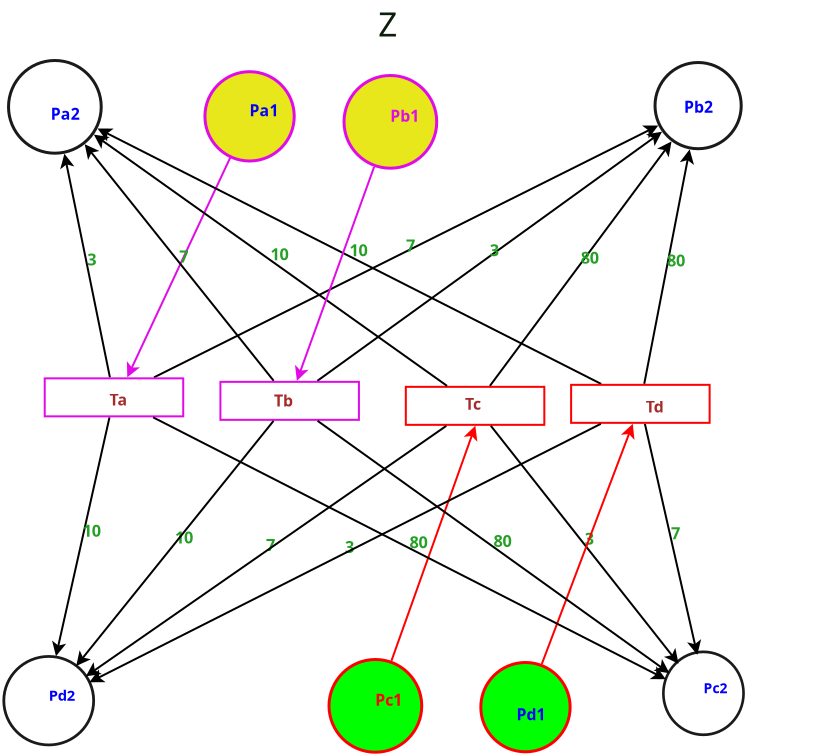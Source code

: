 <?xml version="1.0" encoding="UTF-8"?>
<dia:diagram xmlns:dia="http://www.lysator.liu.se/~alla/dia/">
  <dia:layer name="Background" visible="true" connectable="true" active="true">
    <dia:group>
      <dia:attribute name="meta">
        <dia:composite type="dict"/>
      </dia:attribute>
      <dia:attribute name="matrix"/>
      <dia:object type="Standard - Line" version="0" id="O0">
        <dia:attribute name="obj_pos">
          <dia:point val="12.04,10.197"/>
        </dia:attribute>
        <dia:attribute name="obj_bb">
          <dia:rectangle val="6.826,10.131;12.107,21.25"/>
        </dia:attribute>
        <dia:attribute name="conn_endpoints">
          <dia:point val="12.04,10.197"/>
          <dia:point val="6.893,21.183"/>
        </dia:attribute>
        <dia:attribute name="numcp">
          <dia:int val="1"/>
        </dia:attribute>
        <dia:attribute name="line_color">
          <dia:color val="#e10be7ff"/>
        </dia:attribute>
        <dia:attribute name="end_arrow">
          <dia:enum val="22"/>
        </dia:attribute>
        <dia:attribute name="end_arrow_length">
          <dia:real val="0.5"/>
        </dia:attribute>
        <dia:attribute name="end_arrow_width">
          <dia:real val="0.5"/>
        </dia:attribute>
      </dia:object>
      <dia:object type="Standard - Line" version="0" id="O1">
        <dia:attribute name="obj_pos">
          <dia:point val="6.025,21.186"/>
        </dia:attribute>
        <dia:attribute name="obj_bb">
          <dia:rectangle val="3.539,9.943;6.084,21.245"/>
        </dia:attribute>
        <dia:attribute name="conn_endpoints">
          <dia:point val="6.025,21.186"/>
          <dia:point val="3.749,10.002"/>
        </dia:attribute>
        <dia:attribute name="numcp">
          <dia:int val="1"/>
        </dia:attribute>
        <dia:attribute name="end_arrow">
          <dia:enum val="22"/>
        </dia:attribute>
        <dia:attribute name="end_arrow_length">
          <dia:real val="0.5"/>
        </dia:attribute>
        <dia:attribute name="end_arrow_width">
          <dia:real val="0.5"/>
        </dia:attribute>
      </dia:object>
      <dia:object type="Standard - Line" version="0" id="O2">
        <dia:attribute name="obj_pos">
          <dia:point val="8.228,21.184"/>
        </dia:attribute>
        <dia:attribute name="obj_bb">
          <dia:rectangle val="8.161,8.526;33.507,21.251"/>
        </dia:attribute>
        <dia:attribute name="conn_endpoints">
          <dia:point val="8.228,21.184"/>
          <dia:point val="33.44,8.593"/>
        </dia:attribute>
        <dia:attribute name="numcp">
          <dia:int val="1"/>
        </dia:attribute>
        <dia:attribute name="end_arrow">
          <dia:enum val="22"/>
        </dia:attribute>
        <dia:attribute name="end_arrow_length">
          <dia:real val="0.5"/>
        </dia:attribute>
        <dia:attribute name="end_arrow_width">
          <dia:real val="0.5"/>
        </dia:attribute>
        <dia:connections>
          <dia:connection handle="0" to="O2" connection="0"/>
        </dia:connections>
      </dia:object>
      <dia:object type="Standard - Line" version="0" id="O3">
        <dia:attribute name="obj_pos">
          <dia:point val="6.003,23.183"/>
        </dia:attribute>
        <dia:attribute name="obj_bb">
          <dia:rectangle val="3.132,23.123;6.063,35.186"/>
        </dia:attribute>
        <dia:attribute name="conn_endpoints">
          <dia:point val="6.003,23.183"/>
          <dia:point val="3.327,35.127"/>
        </dia:attribute>
        <dia:attribute name="numcp">
          <dia:int val="1"/>
        </dia:attribute>
        <dia:attribute name="end_arrow">
          <dia:enum val="22"/>
        </dia:attribute>
        <dia:attribute name="end_arrow_length">
          <dia:real val="0.5"/>
        </dia:attribute>
        <dia:attribute name="end_arrow_width">
          <dia:real val="0.5"/>
        </dia:attribute>
        <dia:connections>
          <dia:connection handle="0" to="O3" connection="0"/>
        </dia:connections>
      </dia:object>
      <dia:object type="Standard - Text" version="1" id="O4">
        <dia:attribute name="obj_pos">
          <dia:point val="20.834,14.888"/>
        </dia:attribute>
        <dia:attribute name="obj_bb">
          <dia:rectangle val="20.834,14.131;21.401,15.081"/>
        </dia:attribute>
        <dia:attribute name="text">
          <dia:composite type="text">
            <dia:attribute name="string">
              <dia:string>#7#</dia:string>
            </dia:attribute>
            <dia:attribute name="font">
              <dia:font family="sans" style="80" name="Helvetica-Bold"/>
            </dia:attribute>
            <dia:attribute name="height">
              <dia:real val="1.019"/>
            </dia:attribute>
            <dia:attribute name="pos">
              <dia:point val="20.834,14.888"/>
            </dia:attribute>
            <dia:attribute name="color">
              <dia:color val="#259f25ff"/>
            </dia:attribute>
            <dia:attribute name="alignment">
              <dia:enum val="0"/>
            </dia:attribute>
          </dia:composite>
        </dia:attribute>
        <dia:attribute name="valign">
          <dia:enum val="3"/>
        </dia:attribute>
        <dia:connections>
          <dia:connection handle="0" to="O62" connection="0"/>
        </dia:connections>
      </dia:object>
      <dia:object type="Standard - Text" version="1" id="O5">
        <dia:attribute name="obj_pos">
          <dia:point val="4.665,29.155"/>
        </dia:attribute>
        <dia:attribute name="obj_bb">
          <dia:rectangle val="4.665,28.373;5.824,29.395"/>
        </dia:attribute>
        <dia:attribute name="text">
          <dia:composite type="text">
            <dia:attribute name="string">
              <dia:string>#10#</dia:string>
            </dia:attribute>
            <dia:attribute name="font">
              <dia:font family="sans" style="80" name="Helvetica-Bold"/>
            </dia:attribute>
            <dia:attribute name="height">
              <dia:real val="1.019"/>
            </dia:attribute>
            <dia:attribute name="pos">
              <dia:point val="4.665,29.155"/>
            </dia:attribute>
            <dia:attribute name="color">
              <dia:color val="#259f25ff"/>
            </dia:attribute>
            <dia:attribute name="alignment">
              <dia:enum val="0"/>
            </dia:attribute>
          </dia:composite>
        </dia:attribute>
        <dia:attribute name="valign">
          <dia:enum val="3"/>
        </dia:attribute>
      </dia:object>
      <dia:object type="Standard - Text" version="1" id="O6">
        <dia:attribute name="obj_pos">
          <dia:point val="21.003,29.73"/>
        </dia:attribute>
        <dia:attribute name="obj_bb">
          <dia:rectangle val="21.003,28.949;22.162,29.97"/>
          <dia:connections>
            <dia:connection handle="0" to="O10" connection="8"/>
          </dia:connections>
        </dia:attribute>
        <dia:attribute name="text">
          <dia:composite type="text">
            <dia:attribute name="string">
              <dia:string>#80#</dia:string>
            </dia:attribute>
            <dia:attribute name="font">
              <dia:font family="sans" style="80" name="Helvetica-Bold"/>
            </dia:attribute>
            <dia:attribute name="height">
              <dia:real val="1.019"/>
            </dia:attribute>
            <dia:attribute name="pos">
              <dia:point val="21.003,29.73"/>
            </dia:attribute>
            <dia:attribute name="color">
              <dia:color val="#259f25ff"/>
            </dia:attribute>
            <dia:attribute name="alignment">
              <dia:enum val="0"/>
            </dia:attribute>
          </dia:composite>
        </dia:attribute>
        <dia:attribute name="valign">
          <dia:enum val="3"/>
        </dia:attribute>
      </dia:object>
      <dia:group>
        <dia:attribute name="meta">
          <dia:composite type="dict"/>
        </dia:attribute>
        <dia:attribute name="matrix">
          <dia:connections>
            <dia:connection handle="0" to="O12" connection="8"/>
          </dia:connections>
        </dia:attribute>
        <dia:object type="Flowchart - Box" version="0" id="O7">
          <dia:attribute name="obj_pos">
            <dia:point val="2.765,21.233"/>
          </dia:attribute>
          <dia:attribute name="obj_bb">
            <dia:rectangle val="2.715,21.183;9.74,23.183"/>
          </dia:attribute>
          <dia:attribute name="elem_corner">
            <dia:point val="2.765,21.233"/>
          </dia:attribute>
          <dia:attribute name="elem_width">
            <dia:real val="6.925"/>
          </dia:attribute>
          <dia:attribute name="elem_height">
            <dia:real val="1.9"/>
          </dia:attribute>
          <dia:attribute name="border_color">
            <dia:color val="#e10be7ff"/>
          </dia:attribute>
          <dia:attribute name="show_background">
            <dia:boolean val="true"/>
          </dia:attribute>
          <dia:attribute name="padding">
            <dia:real val="0.5"/>
          </dia:attribute>
          <dia:attribute name="text">
            <dia:composite type="text">
              <dia:attribute name="string">
                <dia:string>##</dia:string>
              </dia:attribute>
              <dia:attribute name="font">
                <dia:font family="sans" style="0" name="Helvetica"/>
              </dia:attribute>
              <dia:attribute name="height">
                <dia:real val="0.8"/>
              </dia:attribute>
              <dia:attribute name="pos">
                <dia:point val="6.227,22.378"/>
              </dia:attribute>
              <dia:attribute name="color">
                <dia:color val="#000000ff"/>
              </dia:attribute>
              <dia:attribute name="alignment">
                <dia:enum val="1"/>
              </dia:attribute>
            </dia:composite>
          </dia:attribute>
        </dia:object>
        <dia:object type="Standard - Text" version="1" id="O8">
          <dia:attribute name="obj_pos">
            <dia:point val="4.5,21.957"/>
          </dia:attribute>
          <dia:attribute name="obj_bb">
            <dia:rectangle val="4.5,21.363;4.5,22.11"/>
          </dia:attribute>
          <dia:attribute name="text">
            <dia:composite type="text">
              <dia:attribute name="string">
                <dia:string>##</dia:string>
              </dia:attribute>
              <dia:attribute name="font">
                <dia:font family="sans" style="0" name="Helvetica"/>
              </dia:attribute>
              <dia:attribute name="height">
                <dia:real val="0.8"/>
              </dia:attribute>
              <dia:attribute name="pos">
                <dia:point val="4.5,21.957"/>
              </dia:attribute>
              <dia:attribute name="color">
                <dia:color val="#000000ff"/>
              </dia:attribute>
              <dia:attribute name="alignment">
                <dia:enum val="0"/>
              </dia:attribute>
            </dia:composite>
          </dia:attribute>
          <dia:attribute name="valign">
            <dia:enum val="3"/>
          </dia:attribute>
        </dia:object>
        <dia:object type="Standard - Text" version="1" id="O9">
          <dia:attribute name="obj_pos">
            <dia:point val="6.0,22.592"/>
          </dia:attribute>
          <dia:attribute name="obj_bb">
            <dia:rectangle val="6.0,21.857;6.967,22.779"/>
          </dia:attribute>
          <dia:attribute name="text">
            <dia:composite type="text">
              <dia:attribute name="string">
                <dia:string>#Ta#</dia:string>
              </dia:attribute>
              <dia:attribute name="font">
                <dia:font family="sans" style="80" name="Helvetica-Bold"/>
              </dia:attribute>
              <dia:attribute name="height">
                <dia:real val="0.987"/>
              </dia:attribute>
              <dia:attribute name="pos">
                <dia:point val="6.0,22.592"/>
              </dia:attribute>
              <dia:attribute name="color">
                <dia:color val="#a52a2aff"/>
              </dia:attribute>
              <dia:attribute name="alignment">
                <dia:enum val="0"/>
              </dia:attribute>
            </dia:composite>
          </dia:attribute>
          <dia:attribute name="valign">
            <dia:enum val="3"/>
          </dia:attribute>
        </dia:object>
      </dia:group>
      <dia:group>
        <dia:attribute name="meta">
          <dia:composite type="dict"/>
        </dia:attribute>
        <dia:attribute name="matrix">
          <dia:matrix xx="0.881" xy="0" yx="0" yy="0.911" x0="33.896" y0="20.688"/>
        </dia:attribute>
        <dia:object type="Geometric - Perfect Circle" version="1" id="O10">
          <dia:attribute name="obj_pos">
            <dia:point val="-0.226,15.609"/>
          </dia:attribute>
          <dia:attribute name="obj_bb">
            <dia:rectangle val="-0.376,15.459;4.475,20.31"/>
          </dia:attribute>
          <dia:attribute name="meta">
            <dia:composite type="dict"/>
          </dia:attribute>
          <dia:attribute name="elem_corner">
            <dia:point val="-0.226,15.609"/>
          </dia:attribute>
          <dia:attribute name="elem_width">
            <dia:real val="4.551"/>
          </dia:attribute>
          <dia:attribute name="elem_height">
            <dia:real val="4.551"/>
          </dia:attribute>
          <dia:attribute name="line_width">
            <dia:real val="0.15"/>
          </dia:attribute>
          <dia:attribute name="line_colour">
            <dia:color val="#1a1a1aff"/>
          </dia:attribute>
          <dia:attribute name="fill_colour">
            <dia:color val="#ffffffff"/>
          </dia:attribute>
          <dia:attribute name="show_background">
            <dia:boolean val="true"/>
          </dia:attribute>
          <dia:attribute name="line_style">
            <dia:enum val="0"/>
            <dia:real val="1"/>
          </dia:attribute>
          <dia:attribute name="flip_horizontal">
            <dia:boolean val="false"/>
          </dia:attribute>
          <dia:attribute name="flip_vertical">
            <dia:boolean val="false"/>
          </dia:attribute>
          <dia:attribute name="subscale">
            <dia:real val="1"/>
          </dia:attribute>
        </dia:object>
        <dia:object type="Standard - Text" version="1" id="O11">
          <dia:attribute name="obj_pos">
            <dia:point val="2.05,17.885"/>
          </dia:attribute>
          <dia:attribute name="obj_bb">
            <dia:rectangle val="2.05,17.15;3.647,18.072"/>
          </dia:attribute>
          <dia:attribute name="text">
            <dia:composite type="text">
              <dia:attribute name="string">
                <dia:string>#Pc2#</dia:string>
              </dia:attribute>
              <dia:attribute name="font">
                <dia:font family="sans" style="80" name="Helvetica-Bold"/>
              </dia:attribute>
              <dia:attribute name="height">
                <dia:real val="0.987"/>
              </dia:attribute>
              <dia:attribute name="pos">
                <dia:point val="2.05,17.885"/>
              </dia:attribute>
              <dia:attribute name="color">
                <dia:color val="#0000ffff"/>
              </dia:attribute>
              <dia:attribute name="alignment">
                <dia:enum val="0"/>
              </dia:attribute>
            </dia:composite>
          </dia:attribute>
          <dia:attribute name="valign">
            <dia:enum val="3"/>
          </dia:attribute>
        </dia:object>
      </dia:group>
      <dia:group>
        <dia:attribute name="meta">
          <dia:composite type="dict"/>
        </dia:attribute>
        <dia:attribute name="matrix">
          <dia:matrix xx="0.934" xy="0" yx="0" yy="0.92" x0="31.994" y0="20.711"/>
        </dia:attribute>
        <dia:object type="Geometric - Perfect Circle" version="1" id="O12">
          <dia:attribute name="obj_pos">
            <dia:point val="-33.485,15.68"/>
          </dia:attribute>
          <dia:attribute name="obj_bb">
            <dia:rectangle val="-33.635,15.53;-28.525,20.64"/>
          </dia:attribute>
          <dia:attribute name="meta">
            <dia:composite type="dict"/>
          </dia:attribute>
          <dia:attribute name="elem_corner">
            <dia:point val="-33.485,15.68"/>
          </dia:attribute>
          <dia:attribute name="elem_width">
            <dia:real val="4.81"/>
          </dia:attribute>
          <dia:attribute name="elem_height">
            <dia:real val="4.81"/>
          </dia:attribute>
          <dia:attribute name="line_width">
            <dia:real val="0.15"/>
          </dia:attribute>
          <dia:attribute name="line_colour">
            <dia:color val="#1a1a1aff"/>
          </dia:attribute>
          <dia:attribute name="fill_colour">
            <dia:color val="#ffffffff"/>
          </dia:attribute>
          <dia:attribute name="show_background">
            <dia:boolean val="true"/>
          </dia:attribute>
          <dia:attribute name="line_style">
            <dia:enum val="0"/>
            <dia:real val="1"/>
          </dia:attribute>
          <dia:attribute name="flip_horizontal">
            <dia:boolean val="false"/>
          </dia:attribute>
          <dia:attribute name="flip_vertical">
            <dia:boolean val="false"/>
          </dia:attribute>
          <dia:attribute name="subscale">
            <dia:real val="1"/>
          </dia:attribute>
        </dia:object>
        <dia:object type="Standard - Text" version="1" id="O13">
          <dia:attribute name="obj_pos">
            <dia:point val="-31.08,18.085"/>
          </dia:attribute>
          <dia:attribute name="obj_bb">
            <dia:rectangle val="-31.08,17.35;-29.385,18.272"/>
          </dia:attribute>
          <dia:attribute name="text">
            <dia:composite type="text">
              <dia:attribute name="string">
                <dia:string>#Pd2#</dia:string>
              </dia:attribute>
              <dia:attribute name="font">
                <dia:font family="sans" style="80" name="Helvetica-Bold"/>
              </dia:attribute>
              <dia:attribute name="height">
                <dia:real val="0.987"/>
              </dia:attribute>
              <dia:attribute name="pos">
                <dia:point val="-31.08,18.085"/>
              </dia:attribute>
              <dia:attribute name="color">
                <dia:color val="#0000ffff"/>
              </dia:attribute>
              <dia:attribute name="alignment">
                <dia:enum val="0"/>
              </dia:attribute>
            </dia:composite>
          </dia:attribute>
          <dia:attribute name="valign">
            <dia:enum val="3"/>
          </dia:attribute>
        </dia:object>
      </dia:group>
      <dia:group>
        <dia:attribute name="meta">
          <dia:composite type="dict"/>
        </dia:attribute>
        <dia:attribute name="matrix"/>
        <dia:object type="Flowchart - Box" version="0" id="O14">
          <dia:attribute name="obj_pos">
            <dia:point val="20.82,21.657"/>
          </dia:attribute>
          <dia:attribute name="obj_bb">
            <dia:rectangle val="20.77,21.607;27.795,23.607"/>
          </dia:attribute>
          <dia:attribute name="elem_corner">
            <dia:point val="20.82,21.657"/>
          </dia:attribute>
          <dia:attribute name="elem_width">
            <dia:real val="6.925"/>
          </dia:attribute>
          <dia:attribute name="elem_height">
            <dia:real val="1.9"/>
          </dia:attribute>
          <dia:attribute name="border_color">
            <dia:color val="#ff0000ff"/>
          </dia:attribute>
          <dia:attribute name="show_background">
            <dia:boolean val="true"/>
          </dia:attribute>
          <dia:attribute name="padding">
            <dia:real val="0.5"/>
          </dia:attribute>
          <dia:attribute name="text">
            <dia:composite type="text">
              <dia:attribute name="string">
                <dia:string>##</dia:string>
              </dia:attribute>
              <dia:attribute name="font">
                <dia:font family="sans" style="0" name="Helvetica"/>
              </dia:attribute>
              <dia:attribute name="height">
                <dia:real val="0.8"/>
              </dia:attribute>
              <dia:attribute name="pos">
                <dia:point val="24.282,22.802"/>
              </dia:attribute>
              <dia:attribute name="color">
                <dia:color val="#000000ff"/>
              </dia:attribute>
              <dia:attribute name="alignment">
                <dia:enum val="1"/>
              </dia:attribute>
            </dia:composite>
          </dia:attribute>
        </dia:object>
        <dia:object type="Standard - Text" version="1" id="O15">
          <dia:attribute name="obj_pos">
            <dia:point val="23.782,22.807"/>
          </dia:attribute>
          <dia:attribute name="obj_bb">
            <dia:rectangle val="23.782,22.072;24.682,22.994"/>
          </dia:attribute>
          <dia:attribute name="text">
            <dia:composite type="text">
              <dia:attribute name="string">
                <dia:string>#Tc#</dia:string>
              </dia:attribute>
              <dia:attribute name="font">
                <dia:font family="sans" style="80" name="Helvetica-Bold"/>
              </dia:attribute>
              <dia:attribute name="height">
                <dia:real val="0.987"/>
              </dia:attribute>
              <dia:attribute name="pos">
                <dia:point val="23.782,22.807"/>
              </dia:attribute>
              <dia:attribute name="color">
                <dia:color val="#a52a2aff"/>
              </dia:attribute>
              <dia:attribute name="alignment">
                <dia:enum val="0"/>
              </dia:attribute>
            </dia:composite>
          </dia:attribute>
          <dia:attribute name="valign">
            <dia:enum val="3"/>
          </dia:attribute>
        </dia:object>
      </dia:group>
      <dia:object type="Standard - Line" version="0" id="O16">
        <dia:attribute name="obj_pos">
          <dia:point val="14.214,21.357"/>
        </dia:attribute>
        <dia:attribute name="obj_bb">
          <dia:rectangle val="4.694,9.455;14.284,21.427"/>
        </dia:attribute>
        <dia:attribute name="conn_endpoints">
          <dia:point val="14.214,21.357"/>
          <dia:point val="4.764,9.525"/>
        </dia:attribute>
        <dia:attribute name="numcp">
          <dia:int val="1"/>
        </dia:attribute>
        <dia:attribute name="end_arrow">
          <dia:enum val="22"/>
        </dia:attribute>
        <dia:attribute name="end_arrow_length">
          <dia:real val="0.5"/>
        </dia:attribute>
        <dia:attribute name="end_arrow_width">
          <dia:real val="0.5"/>
        </dia:attribute>
      </dia:object>
      <dia:object type="Standard - Line" version="0" id="O17">
        <dia:attribute name="obj_pos">
          <dia:point val="22.882,21.61"/>
        </dia:attribute>
        <dia:attribute name="obj_bb">
          <dia:rectangle val="5.152,8.975;22.952,21.68"/>
        </dia:attribute>
        <dia:attribute name="conn_endpoints">
          <dia:point val="22.882,21.61"/>
          <dia:point val="5.222,9.045"/>
        </dia:attribute>
        <dia:attribute name="numcp">
          <dia:int val="1"/>
        </dia:attribute>
        <dia:attribute name="end_arrow">
          <dia:enum val="22"/>
        </dia:attribute>
        <dia:attribute name="end_arrow_length">
          <dia:real val="0.5"/>
        </dia:attribute>
        <dia:attribute name="end_arrow_width">
          <dia:real val="0.5"/>
        </dia:attribute>
      </dia:object>
      <dia:object type="Standard - Line" version="0" id="O18">
        <dia:attribute name="obj_pos">
          <dia:point val="30.589,21.514"/>
        </dia:attribute>
        <dia:attribute name="obj_bb">
          <dia:rectangle val="5.339,8.673;30.656,21.581"/>
        </dia:attribute>
        <dia:attribute name="conn_endpoints">
          <dia:point val="30.589,21.514"/>
          <dia:point val="5.406,8.74"/>
        </dia:attribute>
        <dia:attribute name="numcp">
          <dia:int val="1"/>
        </dia:attribute>
        <dia:attribute name="end_arrow">
          <dia:enum val="22"/>
        </dia:attribute>
        <dia:attribute name="end_arrow_length">
          <dia:real val="0.5"/>
        </dia:attribute>
        <dia:attribute name="end_arrow_width">
          <dia:real val="0.5"/>
        </dia:attribute>
      </dia:object>
      <dia:object type="Standard - Line" version="0" id="O19">
        <dia:attribute name="obj_pos">
          <dia:point val="16.395,21.358"/>
        </dia:attribute>
        <dia:attribute name="obj_bb">
          <dia:rectangle val="16.325,8.832;33.699,21.427"/>
        </dia:attribute>
        <dia:attribute name="conn_endpoints">
          <dia:point val="16.395,21.358"/>
          <dia:point val="33.629,8.902"/>
        </dia:attribute>
        <dia:attribute name="numcp">
          <dia:int val="1"/>
        </dia:attribute>
        <dia:attribute name="end_arrow">
          <dia:enum val="22"/>
        </dia:attribute>
        <dia:attribute name="end_arrow_length">
          <dia:real val="0.5"/>
        </dia:attribute>
        <dia:attribute name="end_arrow_width">
          <dia:real val="0.5"/>
        </dia:attribute>
      </dia:object>
      <dia:object type="Standard - Line" version="0" id="O20">
        <dia:attribute name="obj_pos">
          <dia:point val="25.024,21.608"/>
        </dia:attribute>
        <dia:attribute name="obj_bb">
          <dia:rectangle val="24.954,9.316;34.175,21.678"/>
        </dia:attribute>
        <dia:attribute name="conn_endpoints">
          <dia:point val="25.024,21.608"/>
          <dia:point val="34.105,9.386"/>
        </dia:attribute>
        <dia:attribute name="numcp">
          <dia:int val="1"/>
        </dia:attribute>
        <dia:attribute name="end_arrow">
          <dia:enum val="22"/>
        </dia:attribute>
        <dia:attribute name="end_arrow_length">
          <dia:real val="0.5"/>
        </dia:attribute>
        <dia:attribute name="end_arrow_width">
          <dia:real val="0.5"/>
        </dia:attribute>
      </dia:object>
      <dia:object type="Standard - Line" version="0" id="O21">
        <dia:attribute name="obj_pos">
          <dia:point val="32.741,21.507"/>
        </dia:attribute>
        <dia:attribute name="obj_bb">
          <dia:rectangle val="32.682,9.726;35.229,21.566"/>
        </dia:attribute>
        <dia:attribute name="conn_endpoints">
          <dia:point val="32.741,21.507"/>
          <dia:point val="35.011,9.785"/>
        </dia:attribute>
        <dia:attribute name="numcp">
          <dia:int val="1"/>
        </dia:attribute>
        <dia:attribute name="end_arrow">
          <dia:enum val="22"/>
        </dia:attribute>
        <dia:attribute name="end_arrow_length">
          <dia:real val="0.5"/>
        </dia:attribute>
        <dia:attribute name="end_arrow_width">
          <dia:real val="0.5"/>
        </dia:attribute>
      </dia:object>
      <dia:object type="Standard - Line" version="0" id="O22">
        <dia:attribute name="obj_pos">
          <dia:point val="25.069,23.604"/>
        </dia:attribute>
        <dia:attribute name="obj_bb">
          <dia:rectangle val="24.999,23.533;34.528,35.571"/>
        </dia:attribute>
        <dia:attribute name="conn_endpoints">
          <dia:point val="25.069,23.604"/>
          <dia:point val="34.458,35.501"/>
        </dia:attribute>
        <dia:attribute name="numcp">
          <dia:int val="1"/>
        </dia:attribute>
        <dia:attribute name="end_arrow">
          <dia:enum val="22"/>
        </dia:attribute>
        <dia:attribute name="end_arrow_length">
          <dia:real val="0.5"/>
        </dia:attribute>
        <dia:attribute name="end_arrow_width">
          <dia:real val="0.5"/>
        </dia:attribute>
        <dia:connections>
          <dia:connection handle="0" to="O19" connection="0"/>
        </dia:connections>
      </dia:object>
      <dia:object type="Standard - Line" version="0" id="O23">
        <dia:attribute name="obj_pos">
          <dia:point val="32.774,23.507"/>
        </dia:attribute>
        <dia:attribute name="obj_bb">
          <dia:rectangle val="32.715,23.447;35.587,35.115"/>
        </dia:attribute>
        <dia:attribute name="conn_endpoints">
          <dia:point val="32.774,23.507"/>
          <dia:point val="35.394,35.055"/>
        </dia:attribute>
        <dia:attribute name="numcp">
          <dia:int val="1"/>
        </dia:attribute>
        <dia:attribute name="end_arrow">
          <dia:enum val="22"/>
        </dia:attribute>
        <dia:attribute name="end_arrow_length">
          <dia:real val="0.5"/>
        </dia:attribute>
        <dia:attribute name="end_arrow_width">
          <dia:real val="0.5"/>
        </dia:attribute>
      </dia:object>
      <dia:object type="Standard - Text" version="1" id="O24">
        <dia:attribute name="obj_pos">
          <dia:point val="25.012,15.13"/>
        </dia:attribute>
        <dia:attribute name="obj_bb">
          <dia:rectangle val="25.012,14.372;25.579,15.322"/>
        </dia:attribute>
        <dia:attribute name="text">
          <dia:composite type="text">
            <dia:attribute name="string">
              <dia:string>#3#</dia:string>
            </dia:attribute>
            <dia:attribute name="font">
              <dia:font family="sans" style="80" name="Helvetica-Bold"/>
            </dia:attribute>
            <dia:attribute name="height">
              <dia:real val="1.019"/>
            </dia:attribute>
            <dia:attribute name="pos">
              <dia:point val="25.012,15.13"/>
            </dia:attribute>
            <dia:attribute name="color">
              <dia:color val="#259f25ff"/>
            </dia:attribute>
            <dia:attribute name="alignment">
              <dia:enum val="0"/>
            </dia:attribute>
          </dia:composite>
        </dia:attribute>
        <dia:attribute name="valign">
          <dia:enum val="3"/>
        </dia:attribute>
        <dia:connections>
          <dia:connection handle="0" to="O22" connection="0"/>
        </dia:connections>
      </dia:object>
      <dia:object type="Standard - Text" version="1" id="O25">
        <dia:attribute name="obj_pos">
          <dia:point val="22.305,16.157"/>
        </dia:attribute>
        <dia:attribute name="obj_bb">
          <dia:rectangle val="22.305,15.562;22.305,16.309"/>
        </dia:attribute>
        <dia:attribute name="text">
          <dia:composite type="text">
            <dia:attribute name="string">
              <dia:string>##</dia:string>
            </dia:attribute>
            <dia:attribute name="font">
              <dia:font family="sans" style="0" name="Helvetica"/>
            </dia:attribute>
            <dia:attribute name="height">
              <dia:real val="0.8"/>
            </dia:attribute>
            <dia:attribute name="pos">
              <dia:point val="22.305,16.157"/>
            </dia:attribute>
            <dia:attribute name="color">
              <dia:color val="#0b1e0bff"/>
            </dia:attribute>
            <dia:attribute name="alignment">
              <dia:enum val="0"/>
            </dia:attribute>
          </dia:composite>
        </dia:attribute>
        <dia:attribute name="valign">
          <dia:enum val="3"/>
        </dia:attribute>
      </dia:object>
      <dia:object type="Standard - Text" version="1" id="O26">
        <dia:attribute name="obj_pos">
          <dia:point val="29.764,29.552"/>
        </dia:attribute>
        <dia:attribute name="obj_bb">
          <dia:rectangle val="29.764,28.795;30.331,29.745"/>
        </dia:attribute>
        <dia:attribute name="text">
          <dia:composite type="text">
            <dia:attribute name="string">
              <dia:string>#3#</dia:string>
            </dia:attribute>
            <dia:attribute name="font">
              <dia:font family="sans" style="80" name="Helvetica-Bold"/>
            </dia:attribute>
            <dia:attribute name="height">
              <dia:real val="1.019"/>
            </dia:attribute>
            <dia:attribute name="pos">
              <dia:point val="29.764,29.552"/>
            </dia:attribute>
            <dia:attribute name="color">
              <dia:color val="#259f25ff"/>
            </dia:attribute>
            <dia:attribute name="alignment">
              <dia:enum val="0"/>
            </dia:attribute>
          </dia:composite>
        </dia:attribute>
        <dia:attribute name="valign">
          <dia:enum val="3"/>
        </dia:attribute>
      </dia:object>
      <dia:group>
        <dia:attribute name="meta">
          <dia:composite type="dict"/>
        </dia:attribute>
        <dia:attribute name="matrix"/>
        <dia:object type="Flowchart - Box" version="0" id="O27">
          <dia:attribute name="obj_pos">
            <dia:point val="11.55,21.407"/>
          </dia:attribute>
          <dia:attribute name="obj_bb">
            <dia:rectangle val="11.5,21.357;18.525,23.357"/>
          </dia:attribute>
          <dia:attribute name="elem_corner">
            <dia:point val="11.55,21.407"/>
          </dia:attribute>
          <dia:attribute name="elem_width">
            <dia:real val="6.925"/>
          </dia:attribute>
          <dia:attribute name="elem_height">
            <dia:real val="1.9"/>
          </dia:attribute>
          <dia:attribute name="border_color">
            <dia:color val="#e10be7ff"/>
          </dia:attribute>
          <dia:attribute name="show_background">
            <dia:boolean val="true"/>
          </dia:attribute>
          <dia:attribute name="padding">
            <dia:real val="0.5"/>
          </dia:attribute>
          <dia:attribute name="text">
            <dia:composite type="text">
              <dia:attribute name="string">
                <dia:string>##</dia:string>
              </dia:attribute>
              <dia:attribute name="font">
                <dia:font family="sans" style="0" name="Helvetica"/>
              </dia:attribute>
              <dia:attribute name="height">
                <dia:real val="0.8"/>
              </dia:attribute>
              <dia:attribute name="pos">
                <dia:point val="15.012,22.552"/>
              </dia:attribute>
              <dia:attribute name="color">
                <dia:color val="#000000ff"/>
              </dia:attribute>
              <dia:attribute name="alignment">
                <dia:enum val="1"/>
              </dia:attribute>
            </dia:composite>
          </dia:attribute>
        </dia:object>
        <dia:object type="Standard - Text" version="1" id="O28">
          <dia:attribute name="obj_pos">
            <dia:point val="14.235,22.642"/>
          </dia:attribute>
          <dia:attribute name="obj_bb">
            <dia:rectangle val="14.235,21.907;15.337,22.829"/>
          </dia:attribute>
          <dia:attribute name="text">
            <dia:composite type="text">
              <dia:attribute name="string">
                <dia:string>#Tb#</dia:string>
              </dia:attribute>
              <dia:attribute name="font">
                <dia:font family="sans" style="80" name="Helvetica-Bold"/>
              </dia:attribute>
              <dia:attribute name="height">
                <dia:real val="0.987"/>
              </dia:attribute>
              <dia:attribute name="pos">
                <dia:point val="14.235,22.642"/>
              </dia:attribute>
              <dia:attribute name="color">
                <dia:color val="#a52a2aff"/>
              </dia:attribute>
              <dia:attribute name="alignment">
                <dia:enum val="0"/>
              </dia:attribute>
            </dia:composite>
          </dia:attribute>
          <dia:attribute name="valign">
            <dia:enum val="3"/>
          </dia:attribute>
        </dia:object>
        <dia:object type="Standard - Text" version="1" id="O29">
          <dia:attribute name="obj_pos">
            <dia:point val="14.655,21.907"/>
          </dia:attribute>
          <dia:attribute name="obj_bb">
            <dia:rectangle val="14.655,21.312;14.655,22.059"/>
          </dia:attribute>
          <dia:attribute name="text">
            <dia:composite type="text">
              <dia:attribute name="string">
                <dia:string>##</dia:string>
              </dia:attribute>
              <dia:attribute name="font">
                <dia:font family="sans" style="0" name="Helvetica"/>
              </dia:attribute>
              <dia:attribute name="height">
                <dia:real val="0.8"/>
              </dia:attribute>
              <dia:attribute name="pos">
                <dia:point val="14.655,21.907"/>
              </dia:attribute>
              <dia:attribute name="color">
                <dia:color val="#0b1e0bff"/>
              </dia:attribute>
              <dia:attribute name="alignment">
                <dia:enum val="0"/>
              </dia:attribute>
            </dia:composite>
          </dia:attribute>
          <dia:attribute name="valign">
            <dia:enum val="3"/>
          </dia:attribute>
        </dia:object>
        <dia:connections>
          <dia:connection handle="0" to="O23" connection="0"/>
        </dia:connections>
      </dia:group>
      <dia:group>
        <dia:attribute name="meta">
          <dia:composite type="dict"/>
        </dia:attribute>
        <dia:attribute name="matrix"/>
        <dia:object type="Flowchart - Box" version="0" id="O30">
          <dia:attribute name="obj_pos">
            <dia:point val="29.085,21.557"/>
          </dia:attribute>
          <dia:attribute name="obj_bb">
            <dia:rectangle val="29.035,21.507;36.06,23.507"/>
          </dia:attribute>
          <dia:attribute name="elem_corner">
            <dia:point val="29.085,21.557"/>
          </dia:attribute>
          <dia:attribute name="elem_width">
            <dia:real val="6.925"/>
          </dia:attribute>
          <dia:attribute name="elem_height">
            <dia:real val="1.9"/>
          </dia:attribute>
          <dia:attribute name="border_color">
            <dia:color val="#ff0000ff"/>
          </dia:attribute>
          <dia:attribute name="show_background">
            <dia:boolean val="true"/>
          </dia:attribute>
          <dia:attribute name="padding">
            <dia:real val="0.5"/>
          </dia:attribute>
          <dia:attribute name="text">
            <dia:composite type="text">
              <dia:attribute name="string">
                <dia:string>##</dia:string>
              </dia:attribute>
              <dia:attribute name="font">
                <dia:font family="sans" style="0" name="Helvetica"/>
              </dia:attribute>
              <dia:attribute name="height">
                <dia:real val="0.8"/>
              </dia:attribute>
              <dia:attribute name="pos">
                <dia:point val="32.547,22.702"/>
              </dia:attribute>
              <dia:attribute name="color">
                <dia:color val="#000000ff"/>
              </dia:attribute>
              <dia:attribute name="alignment">
                <dia:enum val="1"/>
              </dia:attribute>
            </dia:composite>
          </dia:attribute>
        </dia:object>
        <dia:object type="Standard - Text" version="1" id="O31">
          <dia:attribute name="obj_pos">
            <dia:point val="32.82,22.942"/>
          </dia:attribute>
          <dia:attribute name="obj_bb">
            <dia:rectangle val="32.82,22.207;33.922,23.129"/>
          </dia:attribute>
          <dia:attribute name="text">
            <dia:composite type="text">
              <dia:attribute name="string">
                <dia:string>#Td#</dia:string>
              </dia:attribute>
              <dia:attribute name="font">
                <dia:font family="sans" style="80" name="Helvetica-Bold"/>
              </dia:attribute>
              <dia:attribute name="height">
                <dia:real val="0.987"/>
              </dia:attribute>
              <dia:attribute name="pos">
                <dia:point val="32.82,22.942"/>
              </dia:attribute>
              <dia:attribute name="color">
                <dia:color val="#a52a2aff"/>
              </dia:attribute>
              <dia:attribute name="alignment">
                <dia:enum val="0"/>
              </dia:attribute>
            </dia:composite>
          </dia:attribute>
          <dia:attribute name="valign">
            <dia:enum val="3"/>
          </dia:attribute>
        </dia:object>
        <dia:object type="Standard - Text" version="1" id="O32">
          <dia:attribute name="obj_pos">
            <dia:point val="33.455,22.507"/>
          </dia:attribute>
          <dia:attribute name="obj_bb">
            <dia:rectangle val="33.455,21.912;33.455,22.659"/>
          </dia:attribute>
          <dia:attribute name="text">
            <dia:composite type="text">
              <dia:attribute name="string">
                <dia:string>##</dia:string>
              </dia:attribute>
              <dia:attribute name="font">
                <dia:font family="sans" style="0" name="Helvetica"/>
              </dia:attribute>
              <dia:attribute name="height">
                <dia:real val="0.8"/>
              </dia:attribute>
              <dia:attribute name="pos">
                <dia:point val="33.455,22.507"/>
              </dia:attribute>
              <dia:attribute name="color">
                <dia:color val="#0b1e0bff"/>
              </dia:attribute>
              <dia:attribute name="alignment">
                <dia:enum val="0"/>
              </dia:attribute>
            </dia:composite>
          </dia:attribute>
          <dia:attribute name="valign">
            <dia:enum val="3"/>
          </dia:attribute>
        </dia:object>
        <dia:connections>
          <dia:connection handle="0" to="O1" connection="0"/>
        </dia:connections>
      </dia:group>
      <dia:object type="Standard - Text" version="1" id="O33">
        <dia:attribute name="obj_pos">
          <dia:point val="34.084,29.281"/>
        </dia:attribute>
        <dia:attribute name="obj_bb">
          <dia:rectangle val="34.084,28.523;34.652,29.474"/>
        </dia:attribute>
        <dia:attribute name="text">
          <dia:composite type="text">
            <dia:attribute name="string">
              <dia:string>#7#</dia:string>
            </dia:attribute>
            <dia:attribute name="font">
              <dia:font family="sans" style="80" name="Helvetica-Bold"/>
            </dia:attribute>
            <dia:attribute name="height">
              <dia:real val="1.019"/>
            </dia:attribute>
            <dia:attribute name="pos">
              <dia:point val="34.084,29.281"/>
            </dia:attribute>
            <dia:attribute name="color">
              <dia:color val="#259f25ff"/>
            </dia:attribute>
            <dia:attribute name="alignment">
              <dia:enum val="0"/>
            </dia:attribute>
          </dia:composite>
        </dia:attribute>
        <dia:attribute name="valign">
          <dia:enum val="3"/>
        </dia:attribute>
      </dia:object>
      <dia:object type="Standard - Text" version="1" id="O34">
        <dia:attribute name="obj_pos">
          <dia:point val="4.887,15.594"/>
        </dia:attribute>
        <dia:attribute name="obj_bb">
          <dia:rectangle val="4.887,14.836;5.455,15.787"/>
        </dia:attribute>
        <dia:attribute name="text">
          <dia:composite type="text">
            <dia:attribute name="string">
              <dia:string>#3#</dia:string>
            </dia:attribute>
            <dia:attribute name="font">
              <dia:font family="sans" style="80" name="Helvetica-Bold"/>
            </dia:attribute>
            <dia:attribute name="height">
              <dia:real val="1.019"/>
            </dia:attribute>
            <dia:attribute name="pos">
              <dia:point val="4.887,15.594"/>
            </dia:attribute>
            <dia:attribute name="color">
              <dia:color val="#259f25ff"/>
            </dia:attribute>
            <dia:attribute name="alignment">
              <dia:enum val="0"/>
            </dia:attribute>
          </dia:composite>
        </dia:attribute>
        <dia:attribute name="valign">
          <dia:enum val="3"/>
        </dia:attribute>
        <dia:connections>
          <dia:connection handle="0" to="O64" connection="0"/>
        </dia:connections>
      </dia:object>
      <dia:object type="Standard - Text" version="1" id="O35">
        <dia:attribute name="obj_pos">
          <dia:point val="4.655,28.157"/>
        </dia:attribute>
        <dia:attribute name="obj_bb">
          <dia:rectangle val="4.655,27.562;4.655,28.309"/>
        </dia:attribute>
        <dia:attribute name="text">
          <dia:composite type="text">
            <dia:attribute name="string">
              <dia:string>##</dia:string>
            </dia:attribute>
            <dia:attribute name="font">
              <dia:font family="sans" style="0" name="Helvetica"/>
            </dia:attribute>
            <dia:attribute name="height">
              <dia:real val="0.8"/>
            </dia:attribute>
            <dia:attribute name="pos">
              <dia:point val="4.655,28.157"/>
            </dia:attribute>
            <dia:attribute name="color">
              <dia:color val="#0b1e0bff"/>
            </dia:attribute>
            <dia:attribute name="alignment">
              <dia:enum val="0"/>
            </dia:attribute>
          </dia:composite>
        </dia:attribute>
        <dia:attribute name="valign">
          <dia:enum val="3"/>
        </dia:attribute>
        <dia:connections>
          <dia:connection handle="0" to="O17" connection="0"/>
        </dia:connections>
      </dia:object>
      <dia:object type="Standard - Text" version="1" id="O36">
        <dia:attribute name="obj_pos">
          <dia:point val="9.273,29.486"/>
        </dia:attribute>
        <dia:attribute name="obj_bb">
          <dia:rectangle val="9.273,28.705;10.432,29.726"/>
        </dia:attribute>
        <dia:attribute name="text">
          <dia:composite type="text">
            <dia:attribute name="string">
              <dia:string>#10#</dia:string>
            </dia:attribute>
            <dia:attribute name="font">
              <dia:font family="sans" style="80" name="Helvetica-Bold"/>
            </dia:attribute>
            <dia:attribute name="height">
              <dia:real val="1.019"/>
            </dia:attribute>
            <dia:attribute name="pos">
              <dia:point val="9.273,29.486"/>
            </dia:attribute>
            <dia:attribute name="color">
              <dia:color val="#259f25ff"/>
            </dia:attribute>
            <dia:attribute name="alignment">
              <dia:enum val="0"/>
            </dia:attribute>
          </dia:composite>
        </dia:attribute>
        <dia:attribute name="valign">
          <dia:enum val="3"/>
        </dia:attribute>
        <dia:connections>
          <dia:connection handle="0" to="O16" connection="0"/>
        </dia:connections>
      </dia:object>
      <dia:object type="Standard - Text" version="1" id="O37">
        <dia:attribute name="obj_pos">
          <dia:point val="14.052,15.328"/>
        </dia:attribute>
        <dia:attribute name="obj_bb">
          <dia:rectangle val="14.052,14.57;15.187,15.52"/>
        </dia:attribute>
        <dia:attribute name="text">
          <dia:composite type="text">
            <dia:attribute name="string">
              <dia:string>#10#</dia:string>
            </dia:attribute>
            <dia:attribute name="font">
              <dia:font family="sans" style="80" name="Helvetica-Bold"/>
            </dia:attribute>
            <dia:attribute name="height">
              <dia:real val="1.019"/>
            </dia:attribute>
            <dia:attribute name="pos">
              <dia:point val="14.052,15.328"/>
            </dia:attribute>
            <dia:attribute name="color">
              <dia:color val="#259f25ff"/>
            </dia:attribute>
            <dia:attribute name="alignment">
              <dia:enum val="0"/>
            </dia:attribute>
          </dia:composite>
        </dia:attribute>
        <dia:attribute name="valign">
          <dia:enum val="3"/>
        </dia:attribute>
        <dia:connections>
          <dia:connection handle="0" to="O21" connection="0"/>
        </dia:connections>
      </dia:object>
      <dia:object type="Standard - Text" version="1" id="O38">
        <dia:attribute name="obj_pos">
          <dia:point val="9.489,15.441"/>
        </dia:attribute>
        <dia:attribute name="obj_bb">
          <dia:rectangle val="9.489,14.66;10.08,15.681"/>
        </dia:attribute>
        <dia:attribute name="text">
          <dia:composite type="text">
            <dia:attribute name="string">
              <dia:string>#7#</dia:string>
            </dia:attribute>
            <dia:attribute name="font">
              <dia:font family="sans" style="80" name="Helvetica-Bold"/>
            </dia:attribute>
            <dia:attribute name="height">
              <dia:real val="1.019"/>
            </dia:attribute>
            <dia:attribute name="pos">
              <dia:point val="9.489,15.441"/>
            </dia:attribute>
            <dia:attribute name="color">
              <dia:color val="#259f25ff"/>
            </dia:attribute>
            <dia:attribute name="alignment">
              <dia:enum val="0"/>
            </dia:attribute>
          </dia:composite>
        </dia:attribute>
        <dia:attribute name="valign">
          <dia:enum val="3"/>
        </dia:attribute>
      </dia:object>
      <dia:object type="Standard - Text" version="1" id="O39">
        <dia:attribute name="obj_pos">
          <dia:point val="33.876,15.646"/>
        </dia:attribute>
        <dia:attribute name="obj_bb">
          <dia:rectangle val="33.876,14.889;35.011,15.839"/>
        </dia:attribute>
        <dia:attribute name="text">
          <dia:composite type="text">
            <dia:attribute name="string">
              <dia:string>#80#</dia:string>
            </dia:attribute>
            <dia:attribute name="font">
              <dia:font family="sans" style="80" name="Helvetica-Bold"/>
            </dia:attribute>
            <dia:attribute name="height">
              <dia:real val="1.019"/>
            </dia:attribute>
            <dia:attribute name="pos">
              <dia:point val="33.876,15.646"/>
            </dia:attribute>
            <dia:attribute name="color">
              <dia:color val="#259f25ff"/>
            </dia:attribute>
            <dia:attribute name="alignment">
              <dia:enum val="0"/>
            </dia:attribute>
          </dia:composite>
        </dia:attribute>
        <dia:attribute name="valign">
          <dia:enum val="3"/>
        </dia:attribute>
      </dia:object>
      <dia:object type="Standard - Text" version="1" id="O40">
        <dia:attribute name="obj_pos">
          <dia:point val="11.255,13.507"/>
        </dia:attribute>
        <dia:attribute name="obj_bb">
          <dia:rectangle val="11.255,12.912;11.255,13.659"/>
        </dia:attribute>
        <dia:attribute name="text">
          <dia:composite type="text">
            <dia:attribute name="string">
              <dia:string>##</dia:string>
            </dia:attribute>
            <dia:attribute name="font">
              <dia:font family="sans" style="0" name="Helvetica"/>
            </dia:attribute>
            <dia:attribute name="height">
              <dia:real val="0.8"/>
            </dia:attribute>
            <dia:attribute name="pos">
              <dia:point val="11.255,13.507"/>
            </dia:attribute>
            <dia:attribute name="color">
              <dia:color val="#0b1e0bff"/>
            </dia:attribute>
            <dia:attribute name="alignment">
              <dia:enum val="0"/>
            </dia:attribute>
          </dia:composite>
        </dia:attribute>
        <dia:attribute name="valign">
          <dia:enum val="3"/>
        </dia:attribute>
        <dia:connections>
          <dia:connection handle="0" to="O63" connection="0"/>
        </dia:connections>
      </dia:object>
      <dia:object type="Standard - Text" version="1" id="O41">
        <dia:attribute name="obj_pos">
          <dia:point val="11.255,13.707"/>
        </dia:attribute>
        <dia:attribute name="obj_bb">
          <dia:rectangle val="11.255,13.112;11.255,13.859"/>
        </dia:attribute>
        <dia:attribute name="text">
          <dia:composite type="text">
            <dia:attribute name="string">
              <dia:string>##</dia:string>
            </dia:attribute>
            <dia:attribute name="font">
              <dia:font family="sans" style="0" name="Helvetica"/>
            </dia:attribute>
            <dia:attribute name="height">
              <dia:real val="0.8"/>
            </dia:attribute>
            <dia:attribute name="pos">
              <dia:point val="11.255,13.707"/>
            </dia:attribute>
            <dia:attribute name="color">
              <dia:color val="#0b1e0bff"/>
            </dia:attribute>
            <dia:attribute name="alignment">
              <dia:enum val="0"/>
            </dia:attribute>
          </dia:composite>
        </dia:attribute>
        <dia:attribute name="valign">
          <dia:enum val="3"/>
        </dia:attribute>
        <dia:connections>
          <dia:connection handle="0" to="O20" connection="0"/>
        </dia:connections>
      </dia:object>
      <dia:object type="Standard - Text" version="1" id="O42">
        <dia:attribute name="obj_pos">
          <dia:point val="25.206,29.667"/>
        </dia:attribute>
        <dia:attribute name="obj_bb">
          <dia:rectangle val="25.206,28.885;26.364,29.907"/>
        </dia:attribute>
        <dia:attribute name="text">
          <dia:composite type="text">
            <dia:attribute name="string">
              <dia:string>#80#</dia:string>
            </dia:attribute>
            <dia:attribute name="font">
              <dia:font family="sans" style="80" name="Helvetica-Bold"/>
            </dia:attribute>
            <dia:attribute name="height">
              <dia:real val="1.019"/>
            </dia:attribute>
            <dia:attribute name="pos">
              <dia:point val="25.206,29.667"/>
            </dia:attribute>
            <dia:attribute name="color">
              <dia:color val="#259f25ff"/>
            </dia:attribute>
            <dia:attribute name="alignment">
              <dia:enum val="0"/>
            </dia:attribute>
          </dia:composite>
        </dia:attribute>
        <dia:attribute name="valign">
          <dia:enum val="3"/>
        </dia:attribute>
        <dia:connections>
          <dia:connection handle="0" to="O66" connection="0"/>
        </dia:connections>
      </dia:object>
      <dia:object type="Standard - Text" version="1" id="O43">
        <dia:attribute name="obj_pos">
          <dia:point val="29.565,15.497"/>
        </dia:attribute>
        <dia:attribute name="obj_bb">
          <dia:rectangle val="29.565,14.739;30.7,15.689"/>
        </dia:attribute>
        <dia:attribute name="text">
          <dia:composite type="text">
            <dia:attribute name="string">
              <dia:string>#80#</dia:string>
            </dia:attribute>
            <dia:attribute name="font">
              <dia:font family="sans" style="80" name="Helvetica-Bold"/>
            </dia:attribute>
            <dia:attribute name="height">
              <dia:real val="1.019"/>
            </dia:attribute>
            <dia:attribute name="pos">
              <dia:point val="29.565,15.497"/>
            </dia:attribute>
            <dia:attribute name="color">
              <dia:color val="#259f25ff"/>
            </dia:attribute>
            <dia:attribute name="alignment">
              <dia:enum val="0"/>
            </dia:attribute>
          </dia:composite>
        </dia:attribute>
        <dia:attribute name="valign">
          <dia:enum val="3"/>
        </dia:attribute>
        <dia:connections>
          <dia:connection handle="0" to="O65" connection="0"/>
        </dia:connections>
      </dia:object>
      <dia:object type="Standard - Text" version="1" id="O44">
        <dia:attribute name="obj_pos">
          <dia:point val="17.784,29.967"/>
        </dia:attribute>
        <dia:attribute name="obj_bb">
          <dia:rectangle val="17.784,29.21;18.351,30.16"/>
        </dia:attribute>
        <dia:attribute name="text">
          <dia:composite type="text">
            <dia:attribute name="string">
              <dia:string>#3#</dia:string>
            </dia:attribute>
            <dia:attribute name="font">
              <dia:font family="sans" style="80" name="Helvetica-Bold"/>
            </dia:attribute>
            <dia:attribute name="height">
              <dia:real val="1.019"/>
            </dia:attribute>
            <dia:attribute name="pos">
              <dia:point val="17.784,29.967"/>
            </dia:attribute>
            <dia:attribute name="color">
              <dia:color val="#259f25ff"/>
            </dia:attribute>
            <dia:attribute name="alignment">
              <dia:enum val="0"/>
            </dia:attribute>
          </dia:composite>
        </dia:attribute>
        <dia:attribute name="valign">
          <dia:enum val="3"/>
        </dia:attribute>
      </dia:object>
      <dia:object type="Standard - Text" version="1" id="O45">
        <dia:attribute name="obj_pos">
          <dia:point val="13.833,29.869"/>
        </dia:attribute>
        <dia:attribute name="obj_bb">
          <dia:rectangle val="13.833,29.111;14.4,30.061"/>
        </dia:attribute>
        <dia:attribute name="text">
          <dia:composite type="text">
            <dia:attribute name="string">
              <dia:string>#7#</dia:string>
            </dia:attribute>
            <dia:attribute name="font">
              <dia:font family="sans" style="80" name="Helvetica-Bold"/>
            </dia:attribute>
            <dia:attribute name="height">
              <dia:real val="1.019"/>
            </dia:attribute>
            <dia:attribute name="pos">
              <dia:point val="13.833,29.869"/>
            </dia:attribute>
            <dia:attribute name="color">
              <dia:color val="#259f25ff"/>
            </dia:attribute>
            <dia:attribute name="alignment">
              <dia:enum val="0"/>
            </dia:attribute>
          </dia:composite>
        </dia:attribute>
        <dia:attribute name="valign">
          <dia:enum val="3"/>
        </dia:attribute>
      </dia:object>
      <dia:object type="Standard - Text" version="1" id="O46">
        <dia:attribute name="obj_pos">
          <dia:point val="19.505,12.99"/>
        </dia:attribute>
        <dia:attribute name="obj_bb">
          <dia:rectangle val="19.505,12.395;19.505,13.143"/>
        </dia:attribute>
        <dia:attribute name="text">
          <dia:composite type="text">
            <dia:attribute name="string">
              <dia:string>##</dia:string>
            </dia:attribute>
            <dia:attribute name="font">
              <dia:font family="sans" style="0" name="Helvetica"/>
            </dia:attribute>
            <dia:attribute name="height">
              <dia:real val="0.8"/>
            </dia:attribute>
            <dia:attribute name="pos">
              <dia:point val="19.505,12.99"/>
            </dia:attribute>
            <dia:attribute name="color">
              <dia:color val="#0b1e0bff"/>
            </dia:attribute>
            <dia:attribute name="alignment">
              <dia:enum val="0"/>
            </dia:attribute>
          </dia:composite>
        </dia:attribute>
        <dia:attribute name="valign">
          <dia:enum val="3"/>
        </dia:attribute>
      </dia:object>
      <dia:object type="Standard - Text" version="1" id="O47">
        <dia:attribute name="obj_pos">
          <dia:point val="19.755,13.39"/>
        </dia:attribute>
        <dia:attribute name="obj_bb">
          <dia:rectangle val="19.755,12.795;19.755,13.543"/>
        </dia:attribute>
        <dia:attribute name="text">
          <dia:composite type="text">
            <dia:attribute name="string">
              <dia:string>##</dia:string>
            </dia:attribute>
            <dia:attribute name="font">
              <dia:font family="sans" style="0" name="Helvetica"/>
            </dia:attribute>
            <dia:attribute name="height">
              <dia:real val="0.8"/>
            </dia:attribute>
            <dia:attribute name="pos">
              <dia:point val="19.755,13.39"/>
            </dia:attribute>
            <dia:attribute name="color">
              <dia:color val="#0b1e0bff"/>
            </dia:attribute>
            <dia:attribute name="alignment">
              <dia:enum val="0"/>
            </dia:attribute>
          </dia:composite>
        </dia:attribute>
        <dia:attribute name="valign">
          <dia:enum val="3"/>
        </dia:attribute>
      </dia:object>
      <dia:object type="Standard - Line" version="0" id="O48">
        <dia:attribute name="obj_pos">
          <dia:point val="27.619,35.516"/>
        </dia:attribute>
        <dia:attribute name="obj_bb">
          <dia:rectangle val="27.555,23.442;32.256,35.58"/>
        </dia:attribute>
        <dia:attribute name="conn_endpoints">
          <dia:point val="27.619,35.516"/>
          <dia:point val="32.169,23.507"/>
        </dia:attribute>
        <dia:attribute name="numcp">
          <dia:int val="1"/>
        </dia:attribute>
        <dia:attribute name="line_color">
          <dia:color val="#ff0000ff"/>
        </dia:attribute>
        <dia:attribute name="end_arrow">
          <dia:enum val="22"/>
        </dia:attribute>
        <dia:attribute name="end_arrow_length">
          <dia:real val="0.5"/>
        </dia:attribute>
        <dia:attribute name="end_arrow_width">
          <dia:real val="0.5"/>
        </dia:attribute>
      </dia:object>
      <dia:object type="Standard - Text" version="1" id="O49">
        <dia:attribute name="obj_pos">
          <dia:point val="41.155,7.59"/>
        </dia:attribute>
        <dia:attribute name="obj_bb">
          <dia:rectangle val="41.155,6.995;41.155,7.743"/>
        </dia:attribute>
        <dia:attribute name="text">
          <dia:composite type="text">
            <dia:attribute name="string">
              <dia:string>##</dia:string>
            </dia:attribute>
            <dia:attribute name="font">
              <dia:font family="sans" style="0" name="Helvetica"/>
            </dia:attribute>
            <dia:attribute name="height">
              <dia:real val="0.8"/>
            </dia:attribute>
            <dia:attribute name="pos">
              <dia:point val="41.155,7.59"/>
            </dia:attribute>
            <dia:attribute name="color">
              <dia:color val="#ff0000ff"/>
            </dia:attribute>
            <dia:attribute name="alignment">
              <dia:enum val="0"/>
            </dia:attribute>
          </dia:composite>
        </dia:attribute>
        <dia:attribute name="valign">
          <dia:enum val="3"/>
        </dia:attribute>
      </dia:object>
      <dia:object type="Standard - Text" version="1" id="O50">
        <dia:attribute name="obj_pos">
          <dia:point val="32.555,14.09"/>
        </dia:attribute>
        <dia:attribute name="obj_bb">
          <dia:rectangle val="32.555,13.495;32.555,14.242"/>
        </dia:attribute>
        <dia:attribute name="text">
          <dia:composite type="text">
            <dia:attribute name="string">
              <dia:string>##</dia:string>
            </dia:attribute>
            <dia:attribute name="font">
              <dia:font family="sans" style="0" name="Helvetica"/>
            </dia:attribute>
            <dia:attribute name="height">
              <dia:real val="0.8"/>
            </dia:attribute>
            <dia:attribute name="pos">
              <dia:point val="32.555,14.09"/>
            </dia:attribute>
            <dia:attribute name="color">
              <dia:color val="#0b1e0bff"/>
            </dia:attribute>
            <dia:attribute name="alignment">
              <dia:enum val="0"/>
            </dia:attribute>
          </dia:composite>
        </dia:attribute>
        <dia:attribute name="valign">
          <dia:enum val="3"/>
        </dia:attribute>
      </dia:object>
      <dia:object type="Standard - Text" version="1" id="O51">
        <dia:attribute name="obj_pos">
          <dia:point val="32.805,29.89"/>
        </dia:attribute>
        <dia:attribute name="obj_bb">
          <dia:rectangle val="32.805,29.295;32.805,30.043"/>
        </dia:attribute>
        <dia:attribute name="text">
          <dia:composite type="text">
            <dia:attribute name="string">
              <dia:string>##</dia:string>
            </dia:attribute>
            <dia:attribute name="font">
              <dia:font family="sans" style="0" name="Helvetica"/>
            </dia:attribute>
            <dia:attribute name="height">
              <dia:real val="0.8"/>
            </dia:attribute>
            <dia:attribute name="pos">
              <dia:point val="32.805,29.89"/>
            </dia:attribute>
            <dia:attribute name="color">
              <dia:color val="#0b1e0bff"/>
            </dia:attribute>
            <dia:attribute name="alignment">
              <dia:enum val="0"/>
            </dia:attribute>
          </dia:composite>
        </dia:attribute>
        <dia:attribute name="valign">
          <dia:enum val="3"/>
        </dia:attribute>
      </dia:object>
      <dia:object type="Standard - Text" version="1" id="O52">
        <dia:attribute name="obj_pos">
          <dia:point val="32.855,30.19"/>
        </dia:attribute>
        <dia:attribute name="obj_bb">
          <dia:rectangle val="32.855,29.595;32.855,30.343"/>
        </dia:attribute>
        <dia:attribute name="text">
          <dia:composite type="text">
            <dia:attribute name="string">
              <dia:string>##</dia:string>
            </dia:attribute>
            <dia:attribute name="font">
              <dia:font family="sans" style="0" name="Helvetica"/>
            </dia:attribute>
            <dia:attribute name="height">
              <dia:real val="0.8"/>
            </dia:attribute>
            <dia:attribute name="pos">
              <dia:point val="32.855,30.19"/>
            </dia:attribute>
            <dia:attribute name="color">
              <dia:color val="#0b1e0bff"/>
            </dia:attribute>
            <dia:attribute name="alignment">
              <dia:enum val="0"/>
            </dia:attribute>
          </dia:composite>
        </dia:attribute>
        <dia:attribute name="valign">
          <dia:enum val="3"/>
        </dia:attribute>
      </dia:object>
      <dia:object type="Standard - Text" version="1" id="O53">
        <dia:attribute name="obj_pos">
          <dia:point val="35.515,9.09"/>
        </dia:attribute>
        <dia:attribute name="obj_bb">
          <dia:rectangle val="35.515,8.495;35.515,9.243"/>
        </dia:attribute>
        <dia:attribute name="text">
          <dia:composite type="text">
            <dia:attribute name="string">
              <dia:string>##</dia:string>
            </dia:attribute>
            <dia:attribute name="font">
              <dia:font family="sans" style="0" name="Helvetica"/>
            </dia:attribute>
            <dia:attribute name="height">
              <dia:real val="0.8"/>
            </dia:attribute>
            <dia:attribute name="pos">
              <dia:point val="35.515,9.09"/>
            </dia:attribute>
            <dia:attribute name="color">
              <dia:color val="#0b1e0bff"/>
            </dia:attribute>
            <dia:attribute name="alignment">
              <dia:enum val="0"/>
            </dia:attribute>
          </dia:composite>
        </dia:attribute>
        <dia:attribute name="valign">
          <dia:enum val="3"/>
        </dia:attribute>
      </dia:object>
      <dia:object type="Standard - Text" version="1" id="O54">
        <dia:attribute name="obj_pos">
          <dia:point val="20.615,30.54"/>
        </dia:attribute>
        <dia:attribute name="obj_bb">
          <dia:rectangle val="20.615,29.945;20.615,30.692"/>
        </dia:attribute>
        <dia:attribute name="text">
          <dia:composite type="text">
            <dia:attribute name="string">
              <dia:string>##</dia:string>
            </dia:attribute>
            <dia:attribute name="font">
              <dia:font family="sans" style="0" name="Helvetica"/>
            </dia:attribute>
            <dia:attribute name="height">
              <dia:real val="0.8"/>
            </dia:attribute>
            <dia:attribute name="pos">
              <dia:point val="20.615,30.54"/>
            </dia:attribute>
            <dia:attribute name="color">
              <dia:color val="#0b1e0bff"/>
            </dia:attribute>
            <dia:attribute name="alignment">
              <dia:enum val="0"/>
            </dia:attribute>
          </dia:composite>
        </dia:attribute>
        <dia:attribute name="valign">
          <dia:enum val="3"/>
        </dia:attribute>
      </dia:object>
      <dia:object type="Standard - Text" version="1" id="O55">
        <dia:attribute name="obj_pos">
          <dia:point val="19.565,13.44"/>
        </dia:attribute>
        <dia:attribute name="obj_bb">
          <dia:rectangle val="19.565,12.845;19.565,13.592"/>
        </dia:attribute>
        <dia:attribute name="text">
          <dia:composite type="text">
            <dia:attribute name="string">
              <dia:string>##</dia:string>
            </dia:attribute>
            <dia:attribute name="font">
              <dia:font family="sans" style="0" name="Helvetica"/>
            </dia:attribute>
            <dia:attribute name="height">
              <dia:real val="0.8"/>
            </dia:attribute>
            <dia:attribute name="pos">
              <dia:point val="19.565,13.44"/>
            </dia:attribute>
            <dia:attribute name="color">
              <dia:color val="#0b1e0bff"/>
            </dia:attribute>
            <dia:attribute name="alignment">
              <dia:enum val="0"/>
            </dia:attribute>
          </dia:composite>
        </dia:attribute>
        <dia:attribute name="valign">
          <dia:enum val="3"/>
        </dia:attribute>
      </dia:object>
      <dia:object type="Standard - Line" version="0" id="O56">
        <dia:attribute name="obj_pos">
          <dia:point val="20.101,35.356"/>
        </dia:attribute>
        <dia:attribute name="obj_bb">
          <dia:rectangle val="20.037,23.536;24.397,35.419"/>
        </dia:attribute>
        <dia:attribute name="conn_endpoints">
          <dia:point val="20.101,35.356"/>
          <dia:point val="24.297,23.6"/>
        </dia:attribute>
        <dia:attribute name="numcp">
          <dia:int val="1"/>
        </dia:attribute>
        <dia:attribute name="line_color">
          <dia:color val="#ff0000ff"/>
        </dia:attribute>
        <dia:attribute name="end_arrow">
          <dia:enum val="22"/>
        </dia:attribute>
        <dia:attribute name="end_arrow_length">
          <dia:real val="0.5"/>
        </dia:attribute>
        <dia:attribute name="end_arrow_width">
          <dia:real val="0.5"/>
        </dia:attribute>
      </dia:object>
      <dia:group>
        <dia:attribute name="meta">
          <dia:composite type="dict"/>
        </dia:attribute>
        <dia:attribute name="matrix"/>
        <dia:object type="Geometric - Perfect Circle" version="1" id="O57">
          <dia:attribute name="obj_pos">
            <dia:point val="0.955,5.34"/>
          </dia:attribute>
          <dia:attribute name="obj_bb">
            <dia:rectangle val="0.805,5.19;5.74,10.125"/>
          </dia:attribute>
          <dia:attribute name="meta">
            <dia:composite type="dict"/>
          </dia:attribute>
          <dia:attribute name="elem_corner">
            <dia:point val="0.955,5.34"/>
          </dia:attribute>
          <dia:attribute name="elem_width">
            <dia:real val="4.635"/>
          </dia:attribute>
          <dia:attribute name="elem_height">
            <dia:real val="4.635"/>
          </dia:attribute>
          <dia:attribute name="line_width">
            <dia:real val="0.15"/>
          </dia:attribute>
          <dia:attribute name="line_colour">
            <dia:color val="#1a1a1aff"/>
          </dia:attribute>
          <dia:attribute name="fill_colour">
            <dia:color val="#ffffffff"/>
          </dia:attribute>
          <dia:attribute name="show_background">
            <dia:boolean val="true"/>
          </dia:attribute>
          <dia:attribute name="line_style">
            <dia:enum val="0"/>
            <dia:real val="1"/>
          </dia:attribute>
          <dia:attribute name="flip_horizontal">
            <dia:boolean val="false"/>
          </dia:attribute>
          <dia:attribute name="flip_vertical">
            <dia:boolean val="false"/>
          </dia:attribute>
          <dia:attribute name="subscale">
            <dia:real val="1"/>
          </dia:attribute>
        </dia:object>
        <dia:object type="Standard - Text" version="1" id="O58">
          <dia:attribute name="obj_pos">
            <dia:point val="3.072,8.308"/>
          </dia:attribute>
          <dia:attribute name="obj_bb">
            <dia:rectangle val="3.072,7.573;4.715,8.495"/>
          </dia:attribute>
          <dia:attribute name="text">
            <dia:composite type="text">
              <dia:attribute name="string">
                <dia:string>#Pa2#</dia:string>
              </dia:attribute>
              <dia:attribute name="font">
                <dia:font family="sans" style="80" name="Helvetica-Bold"/>
              </dia:attribute>
              <dia:attribute name="height">
                <dia:real val="0.987"/>
              </dia:attribute>
              <dia:attribute name="pos">
                <dia:point val="3.072,8.308"/>
              </dia:attribute>
              <dia:attribute name="color">
                <dia:color val="#0000ffff"/>
              </dia:attribute>
              <dia:attribute name="alignment">
                <dia:enum val="0"/>
              </dia:attribute>
            </dia:composite>
          </dia:attribute>
          <dia:attribute name="valign">
            <dia:enum val="3"/>
          </dia:attribute>
        </dia:object>
        <dia:connections>
          <dia:connection handle="0" to="O18" connection="0"/>
        </dia:connections>
      </dia:group>
      <dia:group>
        <dia:attribute name="meta">
          <dia:composite type="dict"/>
        </dia:attribute>
        <dia:attribute name="matrix"/>
        <dia:object type="Geometric - Perfect Circle" version="1" id="O59">
          <dia:attribute name="obj_pos">
            <dia:point val="33.28,5.441"/>
          </dia:attribute>
          <dia:attribute name="obj_bb">
            <dia:rectangle val="33.13,5.291;37.74,9.901"/>
          </dia:attribute>
          <dia:attribute name="meta">
            <dia:composite type="dict"/>
          </dia:attribute>
          <dia:attribute name="elem_corner">
            <dia:point val="33.28,5.441"/>
          </dia:attribute>
          <dia:attribute name="elem_width">
            <dia:real val="4.31"/>
          </dia:attribute>
          <dia:attribute name="elem_height">
            <dia:real val="4.31"/>
          </dia:attribute>
          <dia:attribute name="line_width">
            <dia:real val="0.15"/>
          </dia:attribute>
          <dia:attribute name="line_colour">
            <dia:color val="#1a1a1aff"/>
          </dia:attribute>
          <dia:attribute name="fill_colour">
            <dia:color val="#ffffffff"/>
          </dia:attribute>
          <dia:attribute name="show_background">
            <dia:boolean val="true"/>
          </dia:attribute>
          <dia:attribute name="line_style">
            <dia:enum val="0"/>
            <dia:real val="1"/>
          </dia:attribute>
          <dia:attribute name="flip_horizontal">
            <dia:boolean val="false"/>
          </dia:attribute>
          <dia:attribute name="flip_vertical">
            <dia:boolean val="false"/>
          </dia:attribute>
          <dia:attribute name="subscale">
            <dia:real val="1"/>
          </dia:attribute>
        </dia:object>
        <dia:object type="Standard - Text" version="1" id="O60">
          <dia:attribute name="obj_pos">
            <dia:point val="34.735,7.946"/>
          </dia:attribute>
          <dia:attribute name="obj_bb">
            <dia:rectangle val="34.735,7.211;36.43,8.134"/>
          </dia:attribute>
          <dia:attribute name="text">
            <dia:composite type="text">
              <dia:attribute name="string">
                <dia:string>#Pb2#</dia:string>
              </dia:attribute>
              <dia:attribute name="font">
                <dia:font family="sans" style="80" name="Helvetica-Bold"/>
              </dia:attribute>
              <dia:attribute name="height">
                <dia:real val="0.987"/>
              </dia:attribute>
              <dia:attribute name="pos">
                <dia:point val="34.735,7.946"/>
              </dia:attribute>
              <dia:attribute name="color">
                <dia:color val="#0000ffff"/>
              </dia:attribute>
              <dia:attribute name="alignment">
                <dia:enum val="0"/>
              </dia:attribute>
            </dia:composite>
          </dia:attribute>
          <dia:attribute name="valign">
            <dia:enum val="3"/>
          </dia:attribute>
        </dia:object>
      </dia:group>
      <dia:object type="Standard - Text" version="1" id="O61">
        <dia:attribute name="obj_pos">
          <dia:point val="17.998,15.127"/>
        </dia:attribute>
        <dia:attribute name="obj_bb">
          <dia:rectangle val="17.998,14.369;19.133,15.319"/>
        </dia:attribute>
        <dia:attribute name="text">
          <dia:composite type="text">
            <dia:attribute name="string">
              <dia:string>#10#</dia:string>
            </dia:attribute>
            <dia:attribute name="font">
              <dia:font family="sans" style="80" name="Helvetica-Bold"/>
            </dia:attribute>
            <dia:attribute name="height">
              <dia:real val="1.019"/>
            </dia:attribute>
            <dia:attribute name="pos">
              <dia:point val="17.998,15.127"/>
            </dia:attribute>
            <dia:attribute name="color">
              <dia:color val="#259f25ff"/>
            </dia:attribute>
            <dia:attribute name="alignment">
              <dia:enum val="0"/>
            </dia:attribute>
          </dia:composite>
        </dia:attribute>
        <dia:attribute name="valign">
          <dia:enum val="3"/>
        </dia:attribute>
      </dia:object>
      <dia:object type="Standard - Line" version="0" id="O62">
        <dia:attribute name="obj_pos">
          <dia:point val="8.185,23.183"/>
        </dia:attribute>
        <dia:attribute name="obj_bb">
          <dia:rectangle val="8.118,23.115;33.888,36.344"/>
        </dia:attribute>
        <dia:attribute name="conn_endpoints">
          <dia:point val="8.185,23.183"/>
          <dia:point val="33.821,36.277"/>
        </dia:attribute>
        <dia:attribute name="numcp">
          <dia:int val="1"/>
        </dia:attribute>
        <dia:attribute name="end_arrow">
          <dia:enum val="22"/>
        </dia:attribute>
        <dia:attribute name="end_arrow_length">
          <dia:real val="0.5"/>
        </dia:attribute>
        <dia:attribute name="end_arrow_width">
          <dia:real val="0.5"/>
        </dia:attribute>
      </dia:object>
      <dia:object type="Standard - Line" version="0" id="O63">
        <dia:attribute name="obj_pos">
          <dia:point val="16.407,23.357"/>
        </dia:attribute>
        <dia:attribute name="obj_bb">
          <dia:rectangle val="16.337,23.287;34.074,36.046"/>
        </dia:attribute>
        <dia:attribute name="conn_endpoints">
          <dia:point val="16.407,23.357"/>
          <dia:point val="34.004,35.977"/>
        </dia:attribute>
        <dia:attribute name="numcp">
          <dia:int val="1"/>
        </dia:attribute>
        <dia:attribute name="end_arrow">
          <dia:enum val="22"/>
        </dia:attribute>
        <dia:attribute name="end_arrow_length">
          <dia:real val="0.5"/>
        </dia:attribute>
        <dia:attribute name="end_arrow_width">
          <dia:real val="0.5"/>
        </dia:attribute>
      </dia:object>
      <dia:object type="Standard - Line" version="0" id="O64">
        <dia:attribute name="obj_pos">
          <dia:point val="14.207,23.357"/>
        </dia:attribute>
        <dia:attribute name="obj_bb">
          <dia:rectangle val="4.268,23.286;14.278,35.686"/>
        </dia:attribute>
        <dia:attribute name="conn_endpoints">
          <dia:point val="14.207,23.357"/>
          <dia:point val="4.339,35.616"/>
        </dia:attribute>
        <dia:attribute name="numcp">
          <dia:int val="1"/>
        </dia:attribute>
        <dia:attribute name="end_arrow">
          <dia:enum val="22"/>
        </dia:attribute>
        <dia:attribute name="end_arrow_length">
          <dia:real val="0.5"/>
        </dia:attribute>
        <dia:attribute name="end_arrow_width">
          <dia:real val="0.5"/>
        </dia:attribute>
      </dia:object>
      <dia:object type="Standard - Line" version="0" id="O65">
        <dia:attribute name="obj_pos">
          <dia:point val="22.844,23.607"/>
        </dia:attribute>
        <dia:attribute name="obj_bb">
          <dia:rectangle val="4.752,23.537;22.913,36.2"/>
        </dia:attribute>
        <dia:attribute name="conn_endpoints">
          <dia:point val="22.844,23.607"/>
          <dia:point val="4.822,36.131"/>
        </dia:attribute>
        <dia:attribute name="numcp">
          <dia:int val="1"/>
        </dia:attribute>
        <dia:attribute name="end_arrow">
          <dia:enum val="22"/>
        </dia:attribute>
        <dia:attribute name="end_arrow_length">
          <dia:real val="0.5"/>
        </dia:attribute>
        <dia:attribute name="end_arrow_width">
          <dia:real val="0.5"/>
        </dia:attribute>
      </dia:object>
      <dia:object type="Standard - Line" version="0" id="O66">
        <dia:attribute name="obj_pos">
          <dia:point val="30.569,23.506"/>
        </dia:attribute>
        <dia:attribute name="obj_bb">
          <dia:rectangle val="4.931,23.439;30.636,36.495"/>
        </dia:attribute>
        <dia:attribute name="conn_endpoints">
          <dia:point val="30.569,23.506"/>
          <dia:point val="4.998,36.428"/>
        </dia:attribute>
        <dia:attribute name="numcp">
          <dia:int val="1"/>
        </dia:attribute>
        <dia:attribute name="end_arrow">
          <dia:enum val="22"/>
        </dia:attribute>
        <dia:attribute name="end_arrow_length">
          <dia:real val="0.5"/>
        </dia:attribute>
        <dia:attribute name="end_arrow_width">
          <dia:real val="0.5"/>
        </dia:attribute>
      </dia:object>
      <dia:object type="Standard - Line" version="0" id="O67">
        <dia:attribute name="obj_pos">
          <dia:point val="19.236,10.657"/>
        </dia:attribute>
        <dia:attribute name="obj_bb">
          <dia:rectangle val="15.275,10.593;19.3,21.421"/>
          <dia:connections>
            <dia:connection handle="0" to="O69" connection="8"/>
          </dia:connections>
        </dia:attribute>
        <dia:attribute name="conn_endpoints">
          <dia:point val="19.236,10.657"/>
          <dia:point val="15.373,21.357"/>
        </dia:attribute>
        <dia:attribute name="numcp">
          <dia:int val="1"/>
        </dia:attribute>
        <dia:attribute name="line_color">
          <dia:color val="#e10be7ff"/>
        </dia:attribute>
        <dia:attribute name="end_arrow">
          <dia:enum val="22"/>
        </dia:attribute>
        <dia:attribute name="end_arrow_length">
          <dia:real val="0.5"/>
        </dia:attribute>
        <dia:attribute name="end_arrow_width">
          <dia:real val="0.5"/>
        </dia:attribute>
      </dia:object>
      <dia:object type="Standard - Text" version="1" id="O68">
        <dia:attribute name="obj_pos">
          <dia:point val="19.445,4.14"/>
        </dia:attribute>
        <dia:attribute name="obj_bb">
          <dia:rectangle val="19.445,2.6;20.582,4.532"/>
        </dia:attribute>
        <dia:attribute name="text">
          <dia:composite type="text">
            <dia:attribute name="string">
              <dia:string>#Z#</dia:string>
            </dia:attribute>
            <dia:attribute name="font">
              <dia:font family="sans" style="0" name="Helvetica"/>
            </dia:attribute>
            <dia:attribute name="height">
              <dia:real val="2.074"/>
            </dia:attribute>
            <dia:attribute name="pos">
              <dia:point val="19.445,4.14"/>
            </dia:attribute>
            <dia:attribute name="color">
              <dia:color val="#0b1e0bff"/>
            </dia:attribute>
            <dia:attribute name="alignment">
              <dia:enum val="0"/>
            </dia:attribute>
          </dia:composite>
        </dia:attribute>
        <dia:attribute name="valign">
          <dia:enum val="3"/>
        </dia:attribute>
      </dia:object>
      <dia:group>
        <dia:attribute name="meta">
          <dia:composite type="dict"/>
        </dia:attribute>
        <dia:attribute name="matrix">
          <dia:connections>
            <dia:connection handle="0" to="O73" connection="8"/>
          </dia:connections>
        </dia:attribute>
        <dia:object type="Geometric - Perfect Circle" version="1" id="O69">
          <dia:attribute name="obj_pos">
            <dia:point val="16.98,35.29"/>
          </dia:attribute>
          <dia:attribute name="obj_bb">
            <dia:rectangle val="16.83,35.14;21.765,40.075"/>
          </dia:attribute>
          <dia:attribute name="meta">
            <dia:composite type="dict"/>
          </dia:attribute>
          <dia:attribute name="elem_corner">
            <dia:point val="16.98,35.29"/>
          </dia:attribute>
          <dia:attribute name="elem_width">
            <dia:real val="4.635"/>
          </dia:attribute>
          <dia:attribute name="elem_height">
            <dia:real val="4.635"/>
          </dia:attribute>
          <dia:attribute name="line_width">
            <dia:real val="0.15"/>
          </dia:attribute>
          <dia:attribute name="line_colour">
            <dia:color val="#ff0000ff"/>
          </dia:attribute>
          <dia:attribute name="fill_colour">
            <dia:color val="#00ff00ff"/>
          </dia:attribute>
          <dia:attribute name="show_background">
            <dia:boolean val="true"/>
          </dia:attribute>
          <dia:attribute name="line_style">
            <dia:enum val="0"/>
            <dia:real val="1"/>
          </dia:attribute>
          <dia:attribute name="flip_horizontal">
            <dia:boolean val="false"/>
          </dia:attribute>
          <dia:attribute name="flip_vertical">
            <dia:boolean val="false"/>
          </dia:attribute>
          <dia:attribute name="subscale">
            <dia:real val="1"/>
          </dia:attribute>
        </dia:object>
        <dia:object type="Standard - Text" version="1" id="O70">
          <dia:attribute name="obj_pos">
            <dia:point val="19.297,37.608"/>
          </dia:attribute>
          <dia:attribute name="obj_bb">
            <dia:rectangle val="19.297,36.873;20.895,37.795"/>
          </dia:attribute>
          <dia:attribute name="text">
            <dia:composite type="text">
              <dia:attribute name="string">
                <dia:string>#Pc1#</dia:string>
              </dia:attribute>
              <dia:attribute name="font">
                <dia:font family="sans" style="80" name="Helvetica-Bold"/>
              </dia:attribute>
              <dia:attribute name="height">
                <dia:real val="0.987"/>
              </dia:attribute>
              <dia:attribute name="pos">
                <dia:point val="19.297,37.608"/>
              </dia:attribute>
              <dia:attribute name="color">
                <dia:color val="#ff0000ff"/>
              </dia:attribute>
              <dia:attribute name="alignment">
                <dia:enum val="0"/>
              </dia:attribute>
            </dia:composite>
          </dia:attribute>
          <dia:attribute name="valign">
            <dia:enum val="3"/>
          </dia:attribute>
        </dia:object>
      </dia:group>
      <dia:group>
        <dia:attribute name="meta">
          <dia:composite type="dict"/>
        </dia:attribute>
        <dia:attribute name="matrix">
          <dia:connections>
            <dia:connection handle="0" to="O75" connection="8"/>
          </dia:connections>
        </dia:attribute>
        <dia:object type="Geometric - Perfect Circle" version="1" id="O71">
          <dia:attribute name="obj_pos">
            <dia:point val="24.57,35.44"/>
          </dia:attribute>
          <dia:attribute name="obj_bb">
            <dia:rectangle val="24.42,35.29;29.185,40.055"/>
          </dia:attribute>
          <dia:attribute name="meta">
            <dia:composite type="dict"/>
          </dia:attribute>
          <dia:attribute name="elem_corner">
            <dia:point val="24.57,35.44"/>
          </dia:attribute>
          <dia:attribute name="elem_width">
            <dia:real val="4.465"/>
          </dia:attribute>
          <dia:attribute name="elem_height">
            <dia:real val="4.465"/>
          </dia:attribute>
          <dia:attribute name="line_width">
            <dia:real val="0.15"/>
          </dia:attribute>
          <dia:attribute name="line_colour">
            <dia:color val="#ff0000ff"/>
          </dia:attribute>
          <dia:attribute name="fill_colour">
            <dia:color val="#00ff00ff"/>
          </dia:attribute>
          <dia:attribute name="show_background">
            <dia:boolean val="true"/>
          </dia:attribute>
          <dia:attribute name="line_style">
            <dia:enum val="0"/>
            <dia:real val="1"/>
          </dia:attribute>
          <dia:attribute name="flip_horizontal">
            <dia:boolean val="false"/>
          </dia:attribute>
          <dia:attribute name="flip_vertical">
            <dia:boolean val="false"/>
          </dia:attribute>
          <dia:attribute name="subscale">
            <dia:real val="1"/>
          </dia:attribute>
        </dia:object>
        <dia:object type="Standard - Text" version="1" id="O72">
          <dia:attribute name="obj_pos">
            <dia:point val="26.352,38.322"/>
          </dia:attribute>
          <dia:attribute name="obj_bb">
            <dia:rectangle val="26.352,37.587;28.047,38.51"/>
          </dia:attribute>
          <dia:attribute name="text">
            <dia:composite type="text">
              <dia:attribute name="string">
                <dia:string>#Pd1#</dia:string>
              </dia:attribute>
              <dia:attribute name="font">
                <dia:font family="sans" style="80" name="Helvetica-Bold"/>
              </dia:attribute>
              <dia:attribute name="height">
                <dia:real val="0.987"/>
              </dia:attribute>
              <dia:attribute name="pos">
                <dia:point val="26.352,38.322"/>
              </dia:attribute>
              <dia:attribute name="color">
                <dia:color val="#0000ffff"/>
              </dia:attribute>
              <dia:attribute name="alignment">
                <dia:enum val="0"/>
              </dia:attribute>
            </dia:composite>
          </dia:attribute>
          <dia:attribute name="valign">
            <dia:enum val="3"/>
          </dia:attribute>
        </dia:object>
      </dia:group>
      <dia:group>
        <dia:attribute name="meta">
          <dia:composite type="dict"/>
        </dia:attribute>
        <dia:attribute name="matrix"/>
        <dia:object type="Geometric - Perfect Circle" version="1" id="O73">
          <dia:attribute name="obj_pos">
            <dia:point val="10.775,5.9"/>
          </dia:attribute>
          <dia:attribute name="obj_bb">
            <dia:rectangle val="10.625,5.75;15.39,10.515"/>
          </dia:attribute>
          <dia:attribute name="meta">
            <dia:composite type="dict"/>
          </dia:attribute>
          <dia:attribute name="elem_corner">
            <dia:point val="10.775,5.9"/>
          </dia:attribute>
          <dia:attribute name="elem_width">
            <dia:real val="4.465"/>
          </dia:attribute>
          <dia:attribute name="elem_height">
            <dia:real val="4.465"/>
          </dia:attribute>
          <dia:attribute name="line_width">
            <dia:real val="0.15"/>
          </dia:attribute>
          <dia:attribute name="line_colour">
            <dia:color val="#e10be7ff"/>
          </dia:attribute>
          <dia:attribute name="fill_colour">
            <dia:color val="#e7e71bff"/>
          </dia:attribute>
          <dia:attribute name="show_background">
            <dia:boolean val="true"/>
          </dia:attribute>
          <dia:attribute name="line_style">
            <dia:enum val="0"/>
            <dia:real val="1"/>
          </dia:attribute>
          <dia:attribute name="flip_horizontal">
            <dia:boolean val="false"/>
          </dia:attribute>
          <dia:attribute name="flip_vertical">
            <dia:boolean val="false"/>
          </dia:attribute>
          <dia:attribute name="subscale">
            <dia:real val="1"/>
          </dia:attribute>
        </dia:object>
        <dia:object type="Standard - Text" version="1" id="O74">
          <dia:attribute name="obj_pos">
            <dia:point val="13.007,8.133"/>
          </dia:attribute>
          <dia:attribute name="obj_bb">
            <dia:rectangle val="13.007,7.397;14.65,8.32"/>
          </dia:attribute>
          <dia:attribute name="text">
            <dia:composite type="text">
              <dia:attribute name="string">
                <dia:string>#Pa1#</dia:string>
              </dia:attribute>
              <dia:attribute name="font">
                <dia:font family="sans" style="80" name="Helvetica-Bold"/>
              </dia:attribute>
              <dia:attribute name="height">
                <dia:real val="0.987"/>
              </dia:attribute>
              <dia:attribute name="pos">
                <dia:point val="13.007,8.133"/>
              </dia:attribute>
              <dia:attribute name="color">
                <dia:color val="#0000ffff"/>
              </dia:attribute>
              <dia:attribute name="alignment">
                <dia:enum val="0"/>
              </dia:attribute>
            </dia:composite>
          </dia:attribute>
          <dia:attribute name="valign">
            <dia:enum val="3"/>
          </dia:attribute>
        </dia:object>
      </dia:group>
      <dia:group>
        <dia:attribute name="meta">
          <dia:composite type="dict"/>
        </dia:attribute>
        <dia:attribute name="matrix"/>
        <dia:object type="Geometric - Perfect Circle" version="1" id="O75">
          <dia:attribute name="obj_pos">
            <dia:point val="17.73,6.09"/>
          </dia:attribute>
          <dia:attribute name="obj_bb">
            <dia:rectangle val="17.58,5.94;22.515,10.875"/>
          </dia:attribute>
          <dia:attribute name="meta">
            <dia:composite type="dict"/>
          </dia:attribute>
          <dia:attribute name="elem_corner">
            <dia:point val="17.73,6.09"/>
          </dia:attribute>
          <dia:attribute name="elem_width">
            <dia:real val="4.635"/>
          </dia:attribute>
          <dia:attribute name="elem_height">
            <dia:real val="4.635"/>
          </dia:attribute>
          <dia:attribute name="line_width">
            <dia:real val="0.15"/>
          </dia:attribute>
          <dia:attribute name="line_colour">
            <dia:color val="#e10be7ff"/>
          </dia:attribute>
          <dia:attribute name="fill_colour">
            <dia:color val="#e7e71bff"/>
          </dia:attribute>
          <dia:attribute name="show_background">
            <dia:boolean val="true"/>
          </dia:attribute>
          <dia:attribute name="line_style">
            <dia:enum val="0"/>
            <dia:real val="1"/>
          </dia:attribute>
          <dia:attribute name="flip_horizontal">
            <dia:boolean val="false"/>
          </dia:attribute>
          <dia:attribute name="flip_vertical">
            <dia:boolean val="false"/>
          </dia:attribute>
          <dia:attribute name="subscale">
            <dia:real val="1"/>
          </dia:attribute>
        </dia:object>
        <dia:object type="Standard - Text" version="1" id="O76">
          <dia:attribute name="obj_pos">
            <dia:point val="20.047,8.408"/>
          </dia:attribute>
          <dia:attribute name="obj_bb">
            <dia:rectangle val="20.047,7.673;21.742,8.595"/>
          </dia:attribute>
          <dia:attribute name="text">
            <dia:composite type="text">
              <dia:attribute name="string">
                <dia:string>#Pb1#</dia:string>
              </dia:attribute>
              <dia:attribute name="font">
                <dia:font family="sans" style="80" name="Helvetica-Bold"/>
              </dia:attribute>
              <dia:attribute name="height">
                <dia:real val="0.987"/>
              </dia:attribute>
              <dia:attribute name="pos">
                <dia:point val="20.047,8.408"/>
              </dia:attribute>
              <dia:attribute name="color">
                <dia:color val="#e10be7ff"/>
              </dia:attribute>
              <dia:attribute name="alignment">
                <dia:enum val="0"/>
              </dia:attribute>
            </dia:composite>
          </dia:attribute>
          <dia:attribute name="valign">
            <dia:enum val="3"/>
          </dia:attribute>
        </dia:object>
      </dia:group>
    </dia:group>
  </dia:layer>
</dia:diagram>
